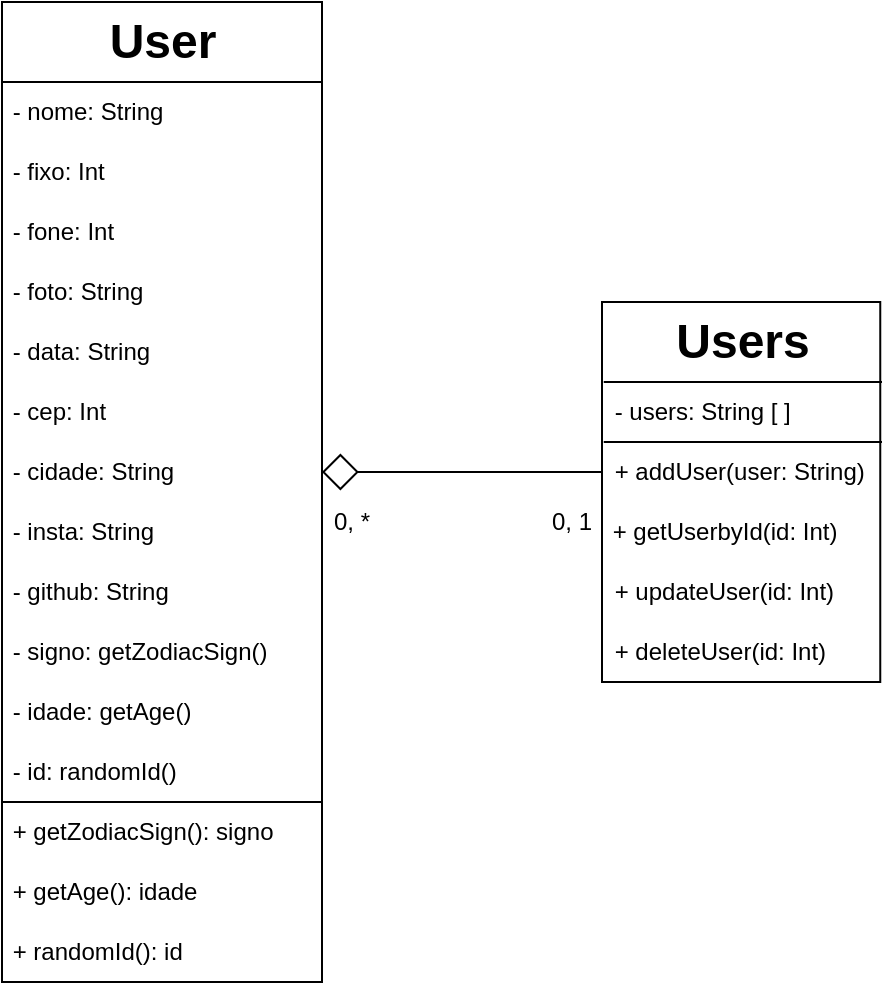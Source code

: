 <mxfile>
    <diagram id="xSztSRWmek6CRk_nAMQr" name="Página-1">
        <mxGraphModel dx="896" dy="619" grid="1" gridSize="10" guides="1" tooltips="1" connect="1" arrows="1" fold="1" page="1" pageScale="1" pageWidth="827" pageHeight="1169" math="0" shadow="0">
            <root>
                <mxCell id="0"/>
                <mxCell id="1" parent="0"/>
                <mxCell id="24" value="" style="group" vertex="1" connectable="0" parent="1">
                    <mxGeometry x="40" y="40" width="160" height="490" as="geometry"/>
                </mxCell>
                <mxCell id="2" value="" style="rounded=0;whiteSpace=wrap;html=1;" vertex="1" parent="24">
                    <mxGeometry width="160" height="400" as="geometry"/>
                </mxCell>
                <mxCell id="4" value="User" style="text;strokeColor=none;fillColor=none;html=1;fontSize=24;fontStyle=1;verticalAlign=middle;align=center;" vertex="1" parent="24">
                    <mxGeometry width="160" height="40" as="geometry"/>
                </mxCell>
                <mxCell id="5" value="&amp;nbsp;- nome: String" style="text;html=1;strokeColor=none;fillColor=none;align=left;verticalAlign=middle;whiteSpace=wrap;rounded=0;" vertex="1" parent="24">
                    <mxGeometry y="40" width="160" height="30" as="geometry"/>
                </mxCell>
                <mxCell id="6" value="&amp;nbsp;- fixo: Int" style="text;html=1;strokeColor=none;fillColor=none;align=left;verticalAlign=middle;whiteSpace=wrap;rounded=0;" vertex="1" parent="24">
                    <mxGeometry y="70" width="160" height="30" as="geometry"/>
                </mxCell>
                <mxCell id="7" value="&amp;nbsp;- fone: Int" style="text;html=1;strokeColor=none;fillColor=none;align=left;verticalAlign=middle;whiteSpace=wrap;rounded=0;" vertex="1" parent="24">
                    <mxGeometry y="100" width="160" height="30" as="geometry"/>
                </mxCell>
                <mxCell id="8" value="&amp;nbsp;- foto: String" style="text;html=1;strokeColor=none;fillColor=none;align=left;verticalAlign=middle;whiteSpace=wrap;rounded=0;" vertex="1" parent="24">
                    <mxGeometry y="130" width="160" height="30" as="geometry"/>
                </mxCell>
                <mxCell id="9" value="&amp;nbsp;- data: String" style="text;html=1;strokeColor=none;fillColor=none;align=left;verticalAlign=middle;whiteSpace=wrap;rounded=0;" vertex="1" parent="24">
                    <mxGeometry y="160" width="160" height="30" as="geometry"/>
                </mxCell>
                <mxCell id="10" value="&amp;nbsp;- cep: Int" style="text;html=1;strokeColor=none;fillColor=none;align=left;verticalAlign=middle;whiteSpace=wrap;rounded=0;" vertex="1" parent="24">
                    <mxGeometry y="190" width="160" height="30" as="geometry"/>
                </mxCell>
                <mxCell id="11" value="&amp;nbsp;- cidade: String" style="text;html=1;strokeColor=none;fillColor=none;align=left;verticalAlign=middle;whiteSpace=wrap;rounded=0;" vertex="1" parent="24">
                    <mxGeometry y="220" width="160" height="30" as="geometry"/>
                </mxCell>
                <mxCell id="12" value="&amp;nbsp;- insta: String" style="text;html=1;strokeColor=none;fillColor=none;align=left;verticalAlign=middle;whiteSpace=wrap;rounded=0;" vertex="1" parent="24">
                    <mxGeometry y="250" width="160" height="30" as="geometry"/>
                </mxCell>
                <mxCell id="13" value="&amp;nbsp;- github: String" style="text;html=1;strokeColor=none;fillColor=none;align=left;verticalAlign=middle;whiteSpace=wrap;rounded=0;" vertex="1" parent="24">
                    <mxGeometry y="280" width="160" height="30" as="geometry"/>
                </mxCell>
                <mxCell id="14" value="&amp;nbsp;- signo: getZodiacSign()" style="text;html=1;strokeColor=none;fillColor=none;align=left;verticalAlign=middle;whiteSpace=wrap;rounded=0;" vertex="1" parent="24">
                    <mxGeometry y="310" width="160" height="30" as="geometry"/>
                </mxCell>
                <mxCell id="15" value="&amp;nbsp;- idade: getAge()" style="text;html=1;strokeColor=none;fillColor=none;align=left;verticalAlign=middle;whiteSpace=wrap;rounded=0;" vertex="1" parent="24">
                    <mxGeometry y="340" width="160" height="30" as="geometry"/>
                </mxCell>
                <mxCell id="16" value="&amp;nbsp;- id: randomId()" style="text;html=1;strokeColor=none;fillColor=none;align=left;verticalAlign=middle;whiteSpace=wrap;rounded=0;" vertex="1" parent="24">
                    <mxGeometry y="370" width="160" height="30" as="geometry"/>
                </mxCell>
                <mxCell id="19" value="" style="rounded=0;whiteSpace=wrap;html=1;" vertex="1" parent="24">
                    <mxGeometry y="400" width="160" height="90" as="geometry"/>
                </mxCell>
                <mxCell id="20" style="edgeStyle=none;html=1;exitX=0;exitY=0;exitDx=0;exitDy=0;entryX=1;entryY=0;entryDx=0;entryDy=0;endArrow=none;endFill=0;" edge="1" parent="24" source="5" target="5">
                    <mxGeometry relative="1" as="geometry"/>
                </mxCell>
                <mxCell id="21" value="&amp;nbsp;+ getZodiacSign(): signo" style="text;html=1;strokeColor=none;fillColor=none;align=left;verticalAlign=middle;whiteSpace=wrap;rounded=0;" vertex="1" parent="24">
                    <mxGeometry y="400" width="160" height="30" as="geometry"/>
                </mxCell>
                <mxCell id="22" value="&amp;nbsp;+ getAge(): idade" style="text;html=1;strokeColor=none;fillColor=none;align=left;verticalAlign=middle;whiteSpace=wrap;rounded=0;" vertex="1" parent="24">
                    <mxGeometry y="430" width="160" height="30" as="geometry"/>
                </mxCell>
                <mxCell id="23" value="&amp;nbsp;+ randomId(): id" style="text;html=1;strokeColor=none;fillColor=none;align=left;verticalAlign=middle;whiteSpace=wrap;rounded=0;" vertex="1" parent="24">
                    <mxGeometry y="460" width="160" height="30" as="geometry"/>
                </mxCell>
                <mxCell id="74" value="" style="group" vertex="1" connectable="0" parent="1">
                    <mxGeometry x="340" y="190" width="140" height="190" as="geometry"/>
                </mxCell>
                <mxCell id="25" value="" style="rounded=0;whiteSpace=wrap;html=1;" vertex="1" parent="74">
                    <mxGeometry width="139.13" height="190" as="geometry"/>
                </mxCell>
                <mxCell id="46" value="Users" style="text;strokeColor=none;fillColor=none;html=1;fontSize=24;fontStyle=1;verticalAlign=middle;align=center;" vertex="1" parent="74">
                    <mxGeometry x="0.87" width="139.13" height="40" as="geometry"/>
                </mxCell>
                <mxCell id="67" value="&amp;nbsp;- users: String [ ]" style="text;html=1;strokeColor=none;fillColor=none;align=left;verticalAlign=middle;whiteSpace=wrap;rounded=0;" vertex="1" parent="74">
                    <mxGeometry x="0.87" y="40" width="139.13" height="30" as="geometry"/>
                </mxCell>
                <mxCell id="68" style="edgeStyle=none;html=1;exitX=0;exitY=0;exitDx=0;exitDy=0;entryX=1;entryY=0;entryDx=0;entryDy=0;endArrow=none;endFill=0;" edge="1" parent="74" source="67" target="67">
                    <mxGeometry relative="1" as="geometry"/>
                </mxCell>
                <mxCell id="69" value="&amp;nbsp;+ addUser(user: String)" style="text;html=1;strokeColor=none;fillColor=none;align=left;verticalAlign=middle;whiteSpace=wrap;rounded=0;" vertex="1" parent="74">
                    <mxGeometry x="0.87" y="70" width="139.13" height="30" as="geometry"/>
                </mxCell>
                <mxCell id="70" style="edgeStyle=none;html=1;exitX=0;exitY=1;exitDx=0;exitDy=0;entryX=1;entryY=1;entryDx=0;entryDy=0;endArrow=none;endFill=0;" edge="1" parent="74" source="67" target="67">
                    <mxGeometry relative="1" as="geometry"/>
                </mxCell>
                <mxCell id="71" value="&amp;nbsp;+ getUserbyId(id: Int)" style="text;html=1;strokeColor=none;fillColor=none;align=left;verticalAlign=middle;whiteSpace=wrap;rounded=0;" vertex="1" parent="74">
                    <mxGeometry y="100" width="139.13" height="30" as="geometry"/>
                </mxCell>
                <mxCell id="72" value="&amp;nbsp;+ updateUser(id: Int)" style="text;html=1;strokeColor=none;fillColor=none;align=left;verticalAlign=middle;whiteSpace=wrap;rounded=0;" vertex="1" parent="74">
                    <mxGeometry x="0.87" y="130" width="139.13" height="30" as="geometry"/>
                </mxCell>
                <mxCell id="73" value="&amp;nbsp;+ deleteUser(id: Int)" style="text;html=1;strokeColor=none;fillColor=none;align=left;verticalAlign=middle;whiteSpace=wrap;rounded=0;" vertex="1" parent="74">
                    <mxGeometry x="0.87" y="160" width="139.13" height="30" as="geometry"/>
                </mxCell>
                <mxCell id="75" style="edgeStyle=none;html=1;endArrow=diamond;endFill=0;strokeWidth=1;endSize=16;entryX=1;entryY=0.5;entryDx=0;entryDy=0;" edge="1" parent="1" target="11">
                    <mxGeometry relative="1" as="geometry">
                        <mxPoint x="340" y="275" as="sourcePoint"/>
                        <mxPoint x="200" y="277" as="targetPoint"/>
                    </mxGeometry>
                </mxCell>
                <mxCell id="77" value="0, *" style="text;html=1;strokeColor=none;fillColor=none;align=center;verticalAlign=middle;whiteSpace=wrap;rounded=0;" vertex="1" parent="1">
                    <mxGeometry x="200" y="290" width="30" height="20" as="geometry"/>
                </mxCell>
                <mxCell id="79" value="0, 1" style="text;html=1;strokeColor=none;fillColor=none;align=center;verticalAlign=middle;whiteSpace=wrap;rounded=0;" vertex="1" parent="1">
                    <mxGeometry x="310" y="290" width="30" height="20" as="geometry"/>
                </mxCell>
            </root>
        </mxGraphModel>
    </diagram>
</mxfile>